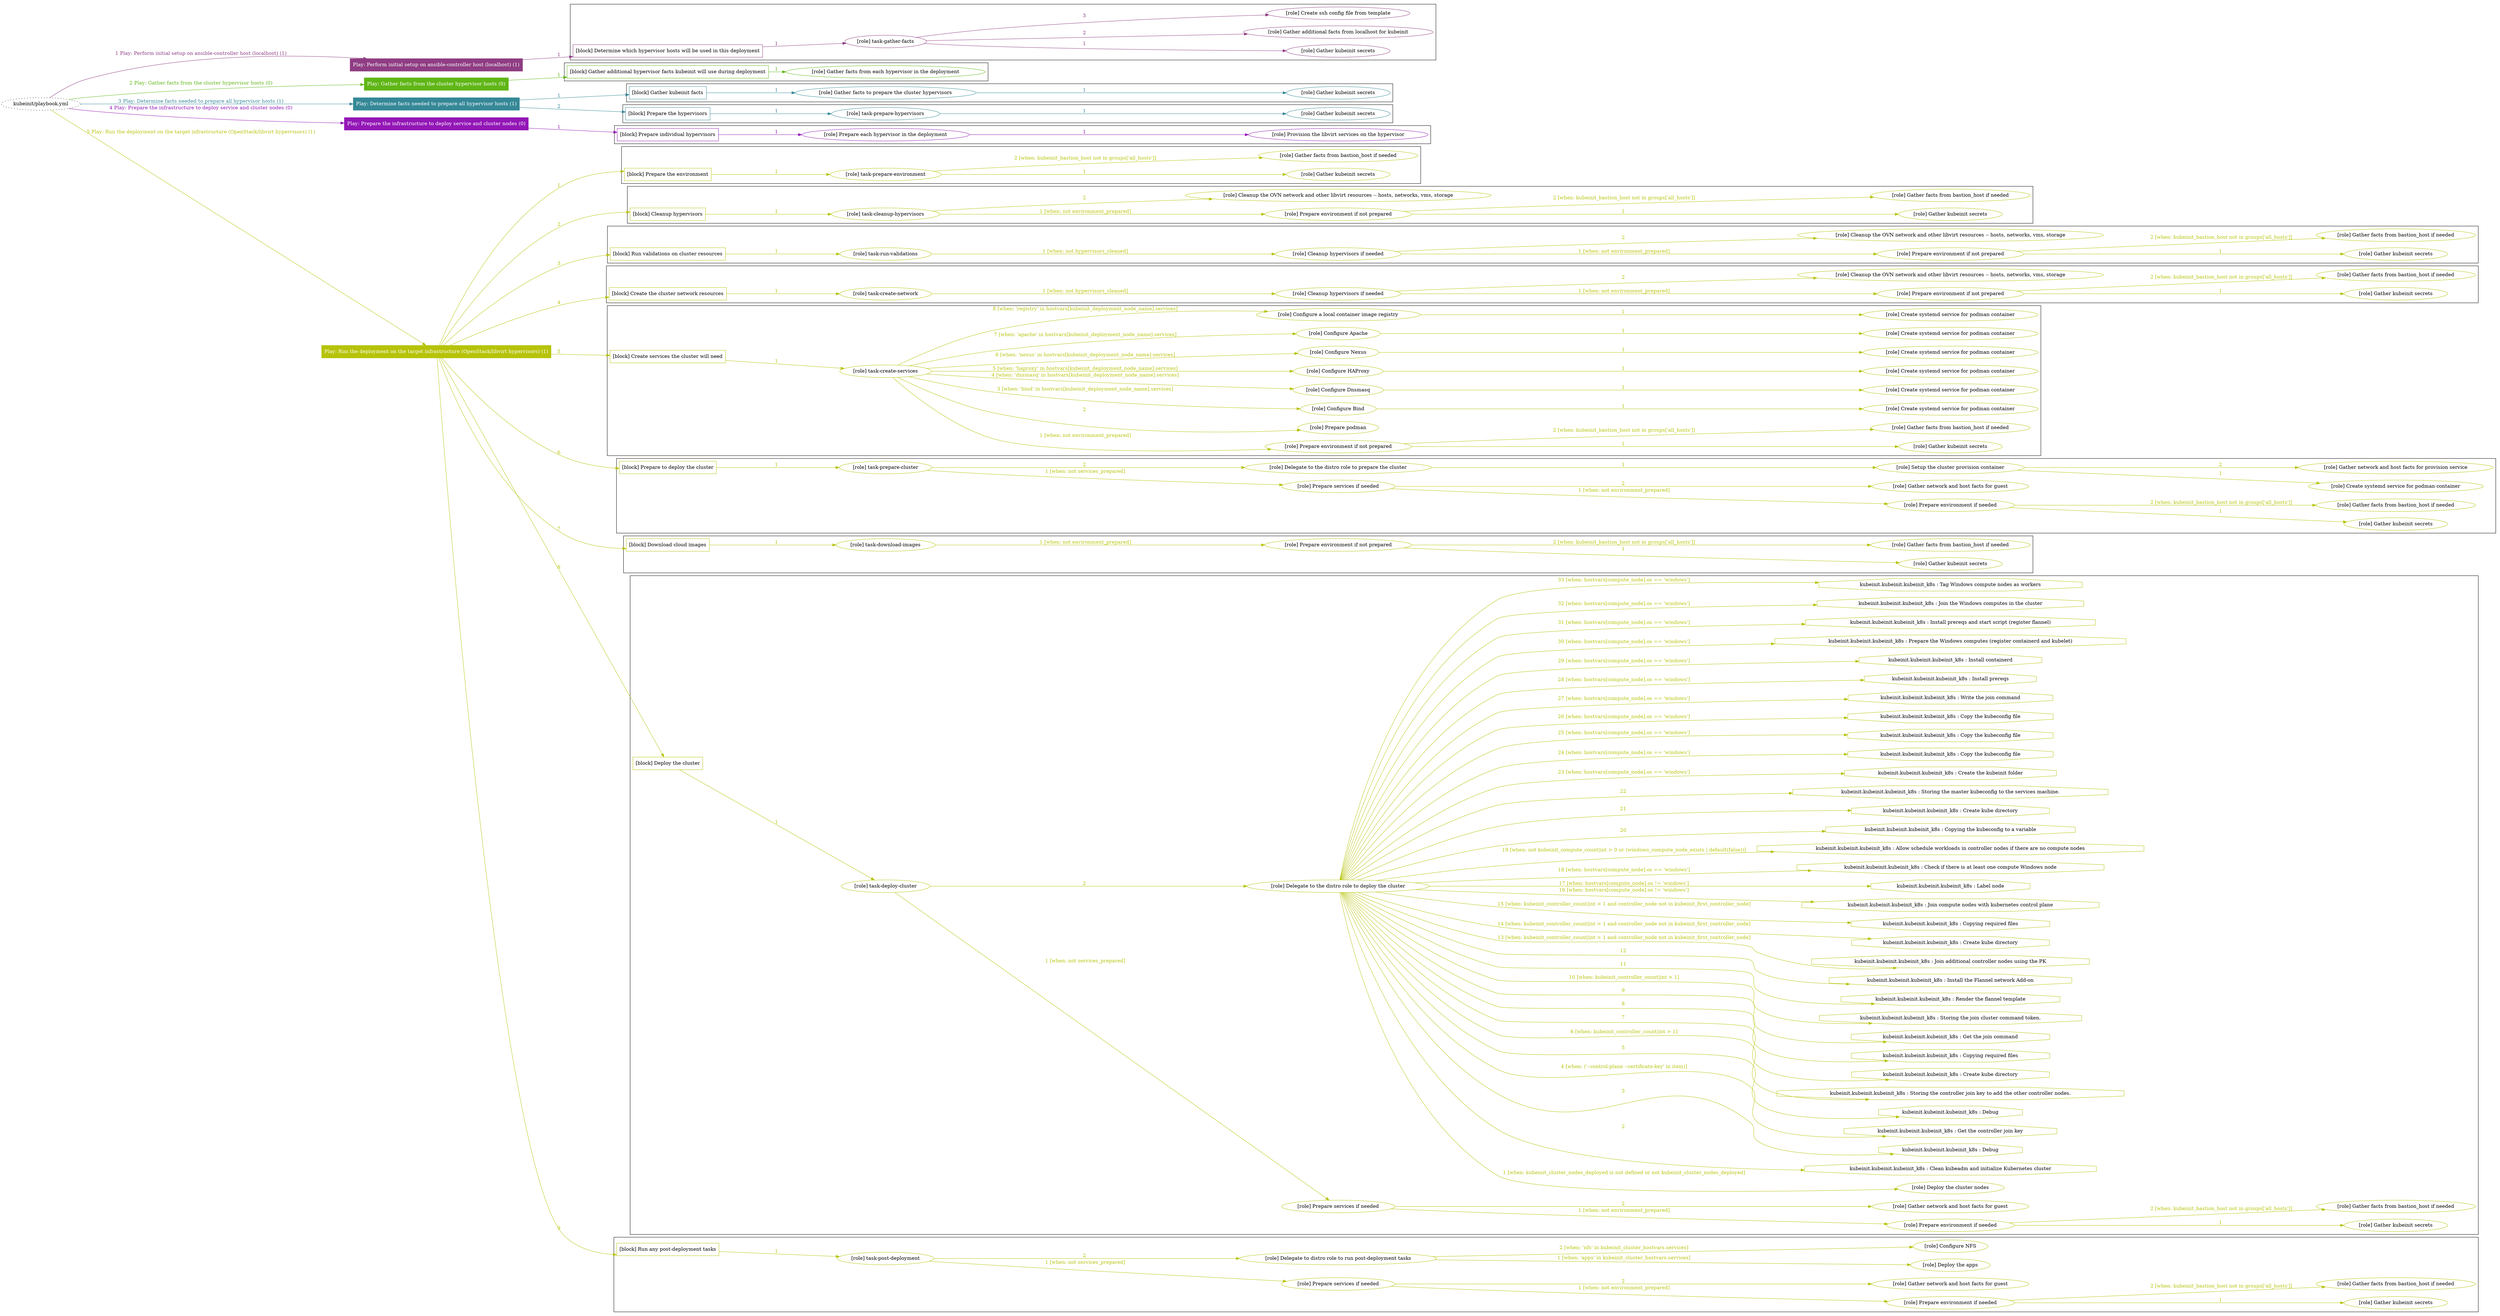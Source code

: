 digraph {
	graph [concentrate=true ordering=in rankdir=LR ratio=fill]
	edge [esep=5 sep=10]
	"kubeinit/playbook.yml" [URL="/home/runner/work/kubeinit/kubeinit/kubeinit/playbook.yml" id=playbook_2113963e style=dotted]
	"kubeinit/playbook.yml" -> play_b44048f3 [label="1 Play: Perform initial setup on ansible-controller host (localhost) (1)" color="#8f3d83" fontcolor="#8f3d83" id=edge_play_b44048f3 labeltooltip="1 Play: Perform initial setup on ansible-controller host (localhost) (1)" tooltip="1 Play: Perform initial setup on ansible-controller host (localhost) (1)"]
	subgraph "Play: Perform initial setup on ansible-controller host (localhost) (1)" {
		play_b44048f3 [label="Play: Perform initial setup on ansible-controller host (localhost) (1)" URL="/home/runner/work/kubeinit/kubeinit/kubeinit/playbook.yml" color="#8f3d83" fontcolor="#ffffff" id=play_b44048f3 shape=box style=filled tooltip=localhost]
		play_b44048f3 -> block_4059ce10 [label=1 color="#8f3d83" fontcolor="#8f3d83" id=edge_block_4059ce10 labeltooltip=1 tooltip=1]
		subgraph cluster_block_4059ce10 {
			block_4059ce10 [label="[block] Determine which hypervisor hosts will be used in this deployment" URL="/home/runner/work/kubeinit/kubeinit/kubeinit/playbook.yml" color="#8f3d83" id=block_4059ce10 labeltooltip="Determine which hypervisor hosts will be used in this deployment" shape=box tooltip="Determine which hypervisor hosts will be used in this deployment"]
			block_4059ce10 -> role_08d750d0 [label="1 " color="#8f3d83" fontcolor="#8f3d83" id=edge_role_08d750d0 labeltooltip="1 " tooltip="1 "]
			subgraph "task-gather-facts" {
				role_08d750d0 [label="[role] task-gather-facts" URL="/home/runner/work/kubeinit/kubeinit/kubeinit/playbook.yml" color="#8f3d83" id=role_08d750d0 tooltip="task-gather-facts"]
				role_08d750d0 -> role_5f1145fd [label="1 " color="#8f3d83" fontcolor="#8f3d83" id=edge_role_5f1145fd labeltooltip="1 " tooltip="1 "]
				subgraph "Gather kubeinit secrets" {
					role_5f1145fd [label="[role] Gather kubeinit secrets" URL="/home/runner/.ansible/collections/ansible_collections/kubeinit/kubeinit/roles/kubeinit_prepare/tasks/build_hypervisors_group.yml" color="#8f3d83" id=role_5f1145fd tooltip="Gather kubeinit secrets"]
				}
				role_08d750d0 -> role_7c36b360 [label="2 " color="#8f3d83" fontcolor="#8f3d83" id=edge_role_7c36b360 labeltooltip="2 " tooltip="2 "]
				subgraph "Gather additional facts from localhost for kubeinit" {
					role_7c36b360 [label="[role] Gather additional facts from localhost for kubeinit" URL="/home/runner/.ansible/collections/ansible_collections/kubeinit/kubeinit/roles/kubeinit_prepare/tasks/build_hypervisors_group.yml" color="#8f3d83" id=role_7c36b360 tooltip="Gather additional facts from localhost for kubeinit"]
				}
				role_08d750d0 -> role_08e5bfdb [label="3 " color="#8f3d83" fontcolor="#8f3d83" id=edge_role_08e5bfdb labeltooltip="3 " tooltip="3 "]
				subgraph "Create ssh config file from template" {
					role_08e5bfdb [label="[role] Create ssh config file from template" URL="/home/runner/.ansible/collections/ansible_collections/kubeinit/kubeinit/roles/kubeinit_prepare/tasks/build_hypervisors_group.yml" color="#8f3d83" id=role_08e5bfdb tooltip="Create ssh config file from template"]
				}
			}
		}
	}
	"kubeinit/playbook.yml" -> play_ad0d0bd4 [label="2 Play: Gather facts from the cluster hypervisor hosts (0)" color="#5fb616" fontcolor="#5fb616" id=edge_play_ad0d0bd4 labeltooltip="2 Play: Gather facts from the cluster hypervisor hosts (0)" tooltip="2 Play: Gather facts from the cluster hypervisor hosts (0)"]
	subgraph "Play: Gather facts from the cluster hypervisor hosts (0)" {
		play_ad0d0bd4 [label="Play: Gather facts from the cluster hypervisor hosts (0)" URL="/home/runner/work/kubeinit/kubeinit/kubeinit/playbook.yml" color="#5fb616" fontcolor="#ffffff" id=play_ad0d0bd4 shape=box style=filled tooltip="Play: Gather facts from the cluster hypervisor hosts (0)"]
		play_ad0d0bd4 -> block_05babd92 [label=1 color="#5fb616" fontcolor="#5fb616" id=edge_block_05babd92 labeltooltip=1 tooltip=1]
		subgraph cluster_block_05babd92 {
			block_05babd92 [label="[block] Gather additional hypervisor facts kubeinit will use during deployment" URL="/home/runner/work/kubeinit/kubeinit/kubeinit/playbook.yml" color="#5fb616" id=block_05babd92 labeltooltip="Gather additional hypervisor facts kubeinit will use during deployment" shape=box tooltip="Gather additional hypervisor facts kubeinit will use during deployment"]
			block_05babd92 -> role_2e1eeec7 [label="1 " color="#5fb616" fontcolor="#5fb616" id=edge_role_2e1eeec7 labeltooltip="1 " tooltip="1 "]
			subgraph "Gather facts from each hypervisor in the deployment" {
				role_2e1eeec7 [label="[role] Gather facts from each hypervisor in the deployment" URL="/home/runner/work/kubeinit/kubeinit/kubeinit/playbook.yml" color="#5fb616" id=role_2e1eeec7 tooltip="Gather facts from each hypervisor in the deployment"]
			}
		}
	}
	"kubeinit/playbook.yml" -> play_4ab0b721 [label="3 Play: Determine facts needed to prepare all hypervisor hosts (1)" color="#358897" fontcolor="#358897" id=edge_play_4ab0b721 labeltooltip="3 Play: Determine facts needed to prepare all hypervisor hosts (1)" tooltip="3 Play: Determine facts needed to prepare all hypervisor hosts (1)"]
	subgraph "Play: Determine facts needed to prepare all hypervisor hosts (1)" {
		play_4ab0b721 [label="Play: Determine facts needed to prepare all hypervisor hosts (1)" URL="/home/runner/work/kubeinit/kubeinit/kubeinit/playbook.yml" color="#358897" fontcolor="#ffffff" id=play_4ab0b721 shape=box style=filled tooltip=localhost]
		play_4ab0b721 -> block_fd9a62de [label=1 color="#358897" fontcolor="#358897" id=edge_block_fd9a62de labeltooltip=1 tooltip=1]
		subgraph cluster_block_fd9a62de {
			block_fd9a62de [label="[block] Gather kubeinit facts" URL="/home/runner/work/kubeinit/kubeinit/kubeinit/playbook.yml" color="#358897" id=block_fd9a62de labeltooltip="Gather kubeinit facts" shape=box tooltip="Gather kubeinit facts"]
			block_fd9a62de -> role_440a16eb [label="1 " color="#358897" fontcolor="#358897" id=edge_role_440a16eb labeltooltip="1 " tooltip="1 "]
			subgraph "Gather facts to prepare the cluster hypervisors" {
				role_440a16eb [label="[role] Gather facts to prepare the cluster hypervisors" URL="/home/runner/work/kubeinit/kubeinit/kubeinit/playbook.yml" color="#358897" id=role_440a16eb tooltip="Gather facts to prepare the cluster hypervisors"]
				role_440a16eb -> role_d18f7b46 [label="1 " color="#358897" fontcolor="#358897" id=edge_role_d18f7b46 labeltooltip="1 " tooltip="1 "]
				subgraph "Gather kubeinit secrets" {
					role_d18f7b46 [label="[role] Gather kubeinit secrets" URL="/home/runner/.ansible/collections/ansible_collections/kubeinit/kubeinit/roles/kubeinit_prepare/tasks/gather_kubeinit_facts.yml" color="#358897" id=role_d18f7b46 tooltip="Gather kubeinit secrets"]
				}
			}
		}
		play_4ab0b721 -> block_933b8b6e [label=2 color="#358897" fontcolor="#358897" id=edge_block_933b8b6e labeltooltip=2 tooltip=2]
		subgraph cluster_block_933b8b6e {
			block_933b8b6e [label="[block] Prepare the hypervisors" URL="/home/runner/work/kubeinit/kubeinit/kubeinit/playbook.yml" color="#358897" id=block_933b8b6e labeltooltip="Prepare the hypervisors" shape=box tooltip="Prepare the hypervisors"]
			block_933b8b6e -> role_6fecf4d7 [label="1 " color="#358897" fontcolor="#358897" id=edge_role_6fecf4d7 labeltooltip="1 " tooltip="1 "]
			subgraph "task-prepare-hypervisors" {
				role_6fecf4d7 [label="[role] task-prepare-hypervisors" URL="/home/runner/work/kubeinit/kubeinit/kubeinit/playbook.yml" color="#358897" id=role_6fecf4d7 tooltip="task-prepare-hypervisors"]
				role_6fecf4d7 -> role_fe8ed28a [label="1 " color="#358897" fontcolor="#358897" id=edge_role_fe8ed28a labeltooltip="1 " tooltip="1 "]
				subgraph "Gather kubeinit secrets" {
					role_fe8ed28a [label="[role] Gather kubeinit secrets" URL="/home/runner/.ansible/collections/ansible_collections/kubeinit/kubeinit/roles/kubeinit_prepare/tasks/gather_kubeinit_facts.yml" color="#358897" id=role_fe8ed28a tooltip="Gather kubeinit secrets"]
				}
			}
		}
	}
	"kubeinit/playbook.yml" -> play_efc089f7 [label="4 Play: Prepare the infrastructure to deploy service and cluster nodes (0)" color="#9316b6" fontcolor="#9316b6" id=edge_play_efc089f7 labeltooltip="4 Play: Prepare the infrastructure to deploy service and cluster nodes (0)" tooltip="4 Play: Prepare the infrastructure to deploy service and cluster nodes (0)"]
	subgraph "Play: Prepare the infrastructure to deploy service and cluster nodes (0)" {
		play_efc089f7 [label="Play: Prepare the infrastructure to deploy service and cluster nodes (0)" URL="/home/runner/work/kubeinit/kubeinit/kubeinit/playbook.yml" color="#9316b6" fontcolor="#ffffff" id=play_efc089f7 shape=box style=filled tooltip="Play: Prepare the infrastructure to deploy service and cluster nodes (0)"]
		play_efc089f7 -> block_576b3cf4 [label=1 color="#9316b6" fontcolor="#9316b6" id=edge_block_576b3cf4 labeltooltip=1 tooltip=1]
		subgraph cluster_block_576b3cf4 {
			block_576b3cf4 [label="[block] Prepare individual hypervisors" URL="/home/runner/work/kubeinit/kubeinit/kubeinit/playbook.yml" color="#9316b6" id=block_576b3cf4 labeltooltip="Prepare individual hypervisors" shape=box tooltip="Prepare individual hypervisors"]
			block_576b3cf4 -> role_608a5ead [label="1 " color="#9316b6" fontcolor="#9316b6" id=edge_role_608a5ead labeltooltip="1 " tooltip="1 "]
			subgraph "Prepare each hypervisor in the deployment" {
				role_608a5ead [label="[role] Prepare each hypervisor in the deployment" URL="/home/runner/work/kubeinit/kubeinit/kubeinit/playbook.yml" color="#9316b6" id=role_608a5ead tooltip="Prepare each hypervisor in the deployment"]
				role_608a5ead -> role_66b9a54a [label="1 " color="#9316b6" fontcolor="#9316b6" id=edge_role_66b9a54a labeltooltip="1 " tooltip="1 "]
				subgraph "Provision the libvirt services on the hypervisor" {
					role_66b9a54a [label="[role] Provision the libvirt services on the hypervisor" URL="/home/runner/.ansible/collections/ansible_collections/kubeinit/kubeinit/roles/kubeinit_prepare/tasks/prepare_hypervisor.yml" color="#9316b6" id=role_66b9a54a tooltip="Provision the libvirt services on the hypervisor"]
				}
			}
		}
	}
	"kubeinit/playbook.yml" -> play_5d5d2cdf [label="5 Play: Run the deployment on the target infrastructure (OpenStack/libvirt hypervisors) (1)" color="#b6c309" fontcolor="#b6c309" id=edge_play_5d5d2cdf labeltooltip="5 Play: Run the deployment on the target infrastructure (OpenStack/libvirt hypervisors) (1)" tooltip="5 Play: Run the deployment on the target infrastructure (OpenStack/libvirt hypervisors) (1)"]
	subgraph "Play: Run the deployment on the target infrastructure (OpenStack/libvirt hypervisors) (1)" {
		play_5d5d2cdf [label="Play: Run the deployment on the target infrastructure (OpenStack/libvirt hypervisors) (1)" URL="/home/runner/work/kubeinit/kubeinit/kubeinit/playbook.yml" color="#b6c309" fontcolor="#ffffff" id=play_5d5d2cdf shape=box style=filled tooltip=localhost]
		play_5d5d2cdf -> block_f7763e6d [label=1 color="#b6c309" fontcolor="#b6c309" id=edge_block_f7763e6d labeltooltip=1 tooltip=1]
		subgraph cluster_block_f7763e6d {
			block_f7763e6d [label="[block] Prepare the environment" URL="/home/runner/work/kubeinit/kubeinit/kubeinit/playbook.yml" color="#b6c309" id=block_f7763e6d labeltooltip="Prepare the environment" shape=box tooltip="Prepare the environment"]
			block_f7763e6d -> role_898fce1d [label="1 " color="#b6c309" fontcolor="#b6c309" id=edge_role_898fce1d labeltooltip="1 " tooltip="1 "]
			subgraph "task-prepare-environment" {
				role_898fce1d [label="[role] task-prepare-environment" URL="/home/runner/work/kubeinit/kubeinit/kubeinit/playbook.yml" color="#b6c309" id=role_898fce1d tooltip="task-prepare-environment"]
				role_898fce1d -> role_5a32d3e7 [label="1 " color="#b6c309" fontcolor="#b6c309" id=edge_role_5a32d3e7 labeltooltip="1 " tooltip="1 "]
				subgraph "Gather kubeinit secrets" {
					role_5a32d3e7 [label="[role] Gather kubeinit secrets" URL="/home/runner/.ansible/collections/ansible_collections/kubeinit/kubeinit/roles/kubeinit_prepare/tasks/gather_kubeinit_facts.yml" color="#b6c309" id=role_5a32d3e7 tooltip="Gather kubeinit secrets"]
				}
				role_898fce1d -> role_ae014770 [label="2 [when: kubeinit_bastion_host not in groups['all_hosts']]" color="#b6c309" fontcolor="#b6c309" id=edge_role_ae014770 labeltooltip="2 [when: kubeinit_bastion_host not in groups['all_hosts']]" tooltip="2 [when: kubeinit_bastion_host not in groups['all_hosts']]"]
				subgraph "Gather facts from bastion_host if needed" {
					role_ae014770 [label="[role] Gather facts from bastion_host if needed" URL="/home/runner/.ansible/collections/ansible_collections/kubeinit/kubeinit/roles/kubeinit_prepare/tasks/main.yml" color="#b6c309" id=role_ae014770 tooltip="Gather facts from bastion_host if needed"]
				}
			}
		}
		play_5d5d2cdf -> block_adf0bec7 [label=2 color="#b6c309" fontcolor="#b6c309" id=edge_block_adf0bec7 labeltooltip=2 tooltip=2]
		subgraph cluster_block_adf0bec7 {
			block_adf0bec7 [label="[block] Cleanup hypervisors" URL="/home/runner/work/kubeinit/kubeinit/kubeinit/playbook.yml" color="#b6c309" id=block_adf0bec7 labeltooltip="Cleanup hypervisors" shape=box tooltip="Cleanup hypervisors"]
			block_adf0bec7 -> role_1d0f2141 [label="1 " color="#b6c309" fontcolor="#b6c309" id=edge_role_1d0f2141 labeltooltip="1 " tooltip="1 "]
			subgraph "task-cleanup-hypervisors" {
				role_1d0f2141 [label="[role] task-cleanup-hypervisors" URL="/home/runner/work/kubeinit/kubeinit/kubeinit/playbook.yml" color="#b6c309" id=role_1d0f2141 tooltip="task-cleanup-hypervisors"]
				role_1d0f2141 -> role_0872486f [label="1 [when: not environment_prepared]" color="#b6c309" fontcolor="#b6c309" id=edge_role_0872486f labeltooltip="1 [when: not environment_prepared]" tooltip="1 [when: not environment_prepared]"]
				subgraph "Prepare environment if not prepared" {
					role_0872486f [label="[role] Prepare environment if not prepared" URL="/home/runner/.ansible/collections/ansible_collections/kubeinit/kubeinit/roles/kubeinit_libvirt/tasks/cleanup_hypervisors.yml" color="#b6c309" id=role_0872486f tooltip="Prepare environment if not prepared"]
					role_0872486f -> role_df1b9920 [label="1 " color="#b6c309" fontcolor="#b6c309" id=edge_role_df1b9920 labeltooltip="1 " tooltip="1 "]
					subgraph "Gather kubeinit secrets" {
						role_df1b9920 [label="[role] Gather kubeinit secrets" URL="/home/runner/.ansible/collections/ansible_collections/kubeinit/kubeinit/roles/kubeinit_prepare/tasks/gather_kubeinit_facts.yml" color="#b6c309" id=role_df1b9920 tooltip="Gather kubeinit secrets"]
					}
					role_0872486f -> role_eebcd43a [label="2 [when: kubeinit_bastion_host not in groups['all_hosts']]" color="#b6c309" fontcolor="#b6c309" id=edge_role_eebcd43a labeltooltip="2 [when: kubeinit_bastion_host not in groups['all_hosts']]" tooltip="2 [when: kubeinit_bastion_host not in groups['all_hosts']]"]
					subgraph "Gather facts from bastion_host if needed" {
						role_eebcd43a [label="[role] Gather facts from bastion_host if needed" URL="/home/runner/.ansible/collections/ansible_collections/kubeinit/kubeinit/roles/kubeinit_prepare/tasks/main.yml" color="#b6c309" id=role_eebcd43a tooltip="Gather facts from bastion_host if needed"]
					}
				}
				role_1d0f2141 -> role_67166834 [label="2 " color="#b6c309" fontcolor="#b6c309" id=edge_role_67166834 labeltooltip="2 " tooltip="2 "]
				subgraph "Cleanup the OVN network and other libvirt resources -- hosts, networks, vms, storage" {
					role_67166834 [label="[role] Cleanup the OVN network and other libvirt resources -- hosts, networks, vms, storage" URL="/home/runner/.ansible/collections/ansible_collections/kubeinit/kubeinit/roles/kubeinit_libvirt/tasks/cleanup_hypervisors.yml" color="#b6c309" id=role_67166834 tooltip="Cleanup the OVN network and other libvirt resources -- hosts, networks, vms, storage"]
				}
			}
		}
		play_5d5d2cdf -> block_45b363b3 [label=3 color="#b6c309" fontcolor="#b6c309" id=edge_block_45b363b3 labeltooltip=3 tooltip=3]
		subgraph cluster_block_45b363b3 {
			block_45b363b3 [label="[block] Run validations on cluster resources" URL="/home/runner/work/kubeinit/kubeinit/kubeinit/playbook.yml" color="#b6c309" id=block_45b363b3 labeltooltip="Run validations on cluster resources" shape=box tooltip="Run validations on cluster resources"]
			block_45b363b3 -> role_2239a7d0 [label="1 " color="#b6c309" fontcolor="#b6c309" id=edge_role_2239a7d0 labeltooltip="1 " tooltip="1 "]
			subgraph "task-run-validations" {
				role_2239a7d0 [label="[role] task-run-validations" URL="/home/runner/work/kubeinit/kubeinit/kubeinit/playbook.yml" color="#b6c309" id=role_2239a7d0 tooltip="task-run-validations"]
				role_2239a7d0 -> role_58f5313d [label="1 [when: not hypervisors_cleaned]" color="#b6c309" fontcolor="#b6c309" id=edge_role_58f5313d labeltooltip="1 [when: not hypervisors_cleaned]" tooltip="1 [when: not hypervisors_cleaned]"]
				subgraph "Cleanup hypervisors if needed" {
					role_58f5313d [label="[role] Cleanup hypervisors if needed" URL="/home/runner/.ansible/collections/ansible_collections/kubeinit/kubeinit/roles/kubeinit_validations/tasks/main.yml" color="#b6c309" id=role_58f5313d tooltip="Cleanup hypervisors if needed"]
					role_58f5313d -> role_8adb0d75 [label="1 [when: not environment_prepared]" color="#b6c309" fontcolor="#b6c309" id=edge_role_8adb0d75 labeltooltip="1 [when: not environment_prepared]" tooltip="1 [when: not environment_prepared]"]
					subgraph "Prepare environment if not prepared" {
						role_8adb0d75 [label="[role] Prepare environment if not prepared" URL="/home/runner/.ansible/collections/ansible_collections/kubeinit/kubeinit/roles/kubeinit_libvirt/tasks/cleanup_hypervisors.yml" color="#b6c309" id=role_8adb0d75 tooltip="Prepare environment if not prepared"]
						role_8adb0d75 -> role_d20722d4 [label="1 " color="#b6c309" fontcolor="#b6c309" id=edge_role_d20722d4 labeltooltip="1 " tooltip="1 "]
						subgraph "Gather kubeinit secrets" {
							role_d20722d4 [label="[role] Gather kubeinit secrets" URL="/home/runner/.ansible/collections/ansible_collections/kubeinit/kubeinit/roles/kubeinit_prepare/tasks/gather_kubeinit_facts.yml" color="#b6c309" id=role_d20722d4 tooltip="Gather kubeinit secrets"]
						}
						role_8adb0d75 -> role_b6773dc0 [label="2 [when: kubeinit_bastion_host not in groups['all_hosts']]" color="#b6c309" fontcolor="#b6c309" id=edge_role_b6773dc0 labeltooltip="2 [when: kubeinit_bastion_host not in groups['all_hosts']]" tooltip="2 [when: kubeinit_bastion_host not in groups['all_hosts']]"]
						subgraph "Gather facts from bastion_host if needed" {
							role_b6773dc0 [label="[role] Gather facts from bastion_host if needed" URL="/home/runner/.ansible/collections/ansible_collections/kubeinit/kubeinit/roles/kubeinit_prepare/tasks/main.yml" color="#b6c309" id=role_b6773dc0 tooltip="Gather facts from bastion_host if needed"]
						}
					}
					role_58f5313d -> role_63345e98 [label="2 " color="#b6c309" fontcolor="#b6c309" id=edge_role_63345e98 labeltooltip="2 " tooltip="2 "]
					subgraph "Cleanup the OVN network and other libvirt resources -- hosts, networks, vms, storage" {
						role_63345e98 [label="[role] Cleanup the OVN network and other libvirt resources -- hosts, networks, vms, storage" URL="/home/runner/.ansible/collections/ansible_collections/kubeinit/kubeinit/roles/kubeinit_libvirt/tasks/cleanup_hypervisors.yml" color="#b6c309" id=role_63345e98 tooltip="Cleanup the OVN network and other libvirt resources -- hosts, networks, vms, storage"]
					}
				}
			}
		}
		play_5d5d2cdf -> block_8728d4ee [label=4 color="#b6c309" fontcolor="#b6c309" id=edge_block_8728d4ee labeltooltip=4 tooltip=4]
		subgraph cluster_block_8728d4ee {
			block_8728d4ee [label="[block] Create the cluster network resources" URL="/home/runner/work/kubeinit/kubeinit/kubeinit/playbook.yml" color="#b6c309" id=block_8728d4ee labeltooltip="Create the cluster network resources" shape=box tooltip="Create the cluster network resources"]
			block_8728d4ee -> role_a9677d56 [label="1 " color="#b6c309" fontcolor="#b6c309" id=edge_role_a9677d56 labeltooltip="1 " tooltip="1 "]
			subgraph "task-create-network" {
				role_a9677d56 [label="[role] task-create-network" URL="/home/runner/work/kubeinit/kubeinit/kubeinit/playbook.yml" color="#b6c309" id=role_a9677d56 tooltip="task-create-network"]
				role_a9677d56 -> role_0434a785 [label="1 [when: not hypervisors_cleaned]" color="#b6c309" fontcolor="#b6c309" id=edge_role_0434a785 labeltooltip="1 [when: not hypervisors_cleaned]" tooltip="1 [when: not hypervisors_cleaned]"]
				subgraph "Cleanup hypervisors if needed" {
					role_0434a785 [label="[role] Cleanup hypervisors if needed" URL="/home/runner/.ansible/collections/ansible_collections/kubeinit/kubeinit/roles/kubeinit_libvirt/tasks/create_network.yml" color="#b6c309" id=role_0434a785 tooltip="Cleanup hypervisors if needed"]
					role_0434a785 -> role_b257cfd1 [label="1 [when: not environment_prepared]" color="#b6c309" fontcolor="#b6c309" id=edge_role_b257cfd1 labeltooltip="1 [when: not environment_prepared]" tooltip="1 [when: not environment_prepared]"]
					subgraph "Prepare environment if not prepared" {
						role_b257cfd1 [label="[role] Prepare environment if not prepared" URL="/home/runner/.ansible/collections/ansible_collections/kubeinit/kubeinit/roles/kubeinit_libvirt/tasks/cleanup_hypervisors.yml" color="#b6c309" id=role_b257cfd1 tooltip="Prepare environment if not prepared"]
						role_b257cfd1 -> role_04fe50b7 [label="1 " color="#b6c309" fontcolor="#b6c309" id=edge_role_04fe50b7 labeltooltip="1 " tooltip="1 "]
						subgraph "Gather kubeinit secrets" {
							role_04fe50b7 [label="[role] Gather kubeinit secrets" URL="/home/runner/.ansible/collections/ansible_collections/kubeinit/kubeinit/roles/kubeinit_prepare/tasks/gather_kubeinit_facts.yml" color="#b6c309" id=role_04fe50b7 tooltip="Gather kubeinit secrets"]
						}
						role_b257cfd1 -> role_1587b6d7 [label="2 [when: kubeinit_bastion_host not in groups['all_hosts']]" color="#b6c309" fontcolor="#b6c309" id=edge_role_1587b6d7 labeltooltip="2 [when: kubeinit_bastion_host not in groups['all_hosts']]" tooltip="2 [when: kubeinit_bastion_host not in groups['all_hosts']]"]
						subgraph "Gather facts from bastion_host if needed" {
							role_1587b6d7 [label="[role] Gather facts from bastion_host if needed" URL="/home/runner/.ansible/collections/ansible_collections/kubeinit/kubeinit/roles/kubeinit_prepare/tasks/main.yml" color="#b6c309" id=role_1587b6d7 tooltip="Gather facts from bastion_host if needed"]
						}
					}
					role_0434a785 -> role_a69000b5 [label="2 " color="#b6c309" fontcolor="#b6c309" id=edge_role_a69000b5 labeltooltip="2 " tooltip="2 "]
					subgraph "Cleanup the OVN network and other libvirt resources -- hosts, networks, vms, storage" {
						role_a69000b5 [label="[role] Cleanup the OVN network and other libvirt resources -- hosts, networks, vms, storage" URL="/home/runner/.ansible/collections/ansible_collections/kubeinit/kubeinit/roles/kubeinit_libvirt/tasks/cleanup_hypervisors.yml" color="#b6c309" id=role_a69000b5 tooltip="Cleanup the OVN network and other libvirt resources -- hosts, networks, vms, storage"]
					}
				}
			}
		}
		play_5d5d2cdf -> block_2bcf4dfe [label=5 color="#b6c309" fontcolor="#b6c309" id=edge_block_2bcf4dfe labeltooltip=5 tooltip=5]
		subgraph cluster_block_2bcf4dfe {
			block_2bcf4dfe [label="[block] Create services the cluster will need" URL="/home/runner/work/kubeinit/kubeinit/kubeinit/playbook.yml" color="#b6c309" id=block_2bcf4dfe labeltooltip="Create services the cluster will need" shape=box tooltip="Create services the cluster will need"]
			block_2bcf4dfe -> role_e34819e7 [label="1 " color="#b6c309" fontcolor="#b6c309" id=edge_role_e34819e7 labeltooltip="1 " tooltip="1 "]
			subgraph "task-create-services" {
				role_e34819e7 [label="[role] task-create-services" URL="/home/runner/work/kubeinit/kubeinit/kubeinit/playbook.yml" color="#b6c309" id=role_e34819e7 tooltip="task-create-services"]
				role_e34819e7 -> role_0f1ad944 [label="1 [when: not environment_prepared]" color="#b6c309" fontcolor="#b6c309" id=edge_role_0f1ad944 labeltooltip="1 [when: not environment_prepared]" tooltip="1 [when: not environment_prepared]"]
				subgraph "Prepare environment if not prepared" {
					role_0f1ad944 [label="[role] Prepare environment if not prepared" URL="/home/runner/.ansible/collections/ansible_collections/kubeinit/kubeinit/roles/kubeinit_services/tasks/main.yml" color="#b6c309" id=role_0f1ad944 tooltip="Prepare environment if not prepared"]
					role_0f1ad944 -> role_b76a4d04 [label="1 " color="#b6c309" fontcolor="#b6c309" id=edge_role_b76a4d04 labeltooltip="1 " tooltip="1 "]
					subgraph "Gather kubeinit secrets" {
						role_b76a4d04 [label="[role] Gather kubeinit secrets" URL="/home/runner/.ansible/collections/ansible_collections/kubeinit/kubeinit/roles/kubeinit_prepare/tasks/gather_kubeinit_facts.yml" color="#b6c309" id=role_b76a4d04 tooltip="Gather kubeinit secrets"]
					}
					role_0f1ad944 -> role_64e32956 [label="2 [when: kubeinit_bastion_host not in groups['all_hosts']]" color="#b6c309" fontcolor="#b6c309" id=edge_role_64e32956 labeltooltip="2 [when: kubeinit_bastion_host not in groups['all_hosts']]" tooltip="2 [when: kubeinit_bastion_host not in groups['all_hosts']]"]
					subgraph "Gather facts from bastion_host if needed" {
						role_64e32956 [label="[role] Gather facts from bastion_host if needed" URL="/home/runner/.ansible/collections/ansible_collections/kubeinit/kubeinit/roles/kubeinit_prepare/tasks/main.yml" color="#b6c309" id=role_64e32956 tooltip="Gather facts from bastion_host if needed"]
					}
				}
				role_e34819e7 -> role_6d998552 [label="2 " color="#b6c309" fontcolor="#b6c309" id=edge_role_6d998552 labeltooltip="2 " tooltip="2 "]
				subgraph "Prepare podman" {
					role_6d998552 [label="[role] Prepare podman" URL="/home/runner/.ansible/collections/ansible_collections/kubeinit/kubeinit/roles/kubeinit_services/tasks/00_create_service_pod.yml" color="#b6c309" id=role_6d998552 tooltip="Prepare podman"]
				}
				role_e34819e7 -> role_f5c9060d [label="3 [when: 'bind' in hostvars[kubeinit_deployment_node_name].services]" color="#b6c309" fontcolor="#b6c309" id=edge_role_f5c9060d labeltooltip="3 [when: 'bind' in hostvars[kubeinit_deployment_node_name].services]" tooltip="3 [when: 'bind' in hostvars[kubeinit_deployment_node_name].services]"]
				subgraph "Configure Bind" {
					role_f5c9060d [label="[role] Configure Bind" URL="/home/runner/.ansible/collections/ansible_collections/kubeinit/kubeinit/roles/kubeinit_services/tasks/start_services_containers.yml" color="#b6c309" id=role_f5c9060d tooltip="Configure Bind"]
					role_f5c9060d -> role_90c7e220 [label="1 " color="#b6c309" fontcolor="#b6c309" id=edge_role_90c7e220 labeltooltip="1 " tooltip="1 "]
					subgraph "Create systemd service for podman container" {
						role_90c7e220 [label="[role] Create systemd service for podman container" URL="/home/runner/.ansible/collections/ansible_collections/kubeinit/kubeinit/roles/kubeinit_bind/tasks/main.yml" color="#b6c309" id=role_90c7e220 tooltip="Create systemd service for podman container"]
					}
				}
				role_e34819e7 -> role_03dc6040 [label="4 [when: 'dnsmasq' in hostvars[kubeinit_deployment_node_name].services]" color="#b6c309" fontcolor="#b6c309" id=edge_role_03dc6040 labeltooltip="4 [when: 'dnsmasq' in hostvars[kubeinit_deployment_node_name].services]" tooltip="4 [when: 'dnsmasq' in hostvars[kubeinit_deployment_node_name].services]"]
				subgraph "Configure Dnsmasq" {
					role_03dc6040 [label="[role] Configure Dnsmasq" URL="/home/runner/.ansible/collections/ansible_collections/kubeinit/kubeinit/roles/kubeinit_services/tasks/start_services_containers.yml" color="#b6c309" id=role_03dc6040 tooltip="Configure Dnsmasq"]
					role_03dc6040 -> role_49d60270 [label="1 " color="#b6c309" fontcolor="#b6c309" id=edge_role_49d60270 labeltooltip="1 " tooltip="1 "]
					subgraph "Create systemd service for podman container" {
						role_49d60270 [label="[role] Create systemd service for podman container" URL="/home/runner/.ansible/collections/ansible_collections/kubeinit/kubeinit/roles/kubeinit_dnsmasq/tasks/main.yml" color="#b6c309" id=role_49d60270 tooltip="Create systemd service for podman container"]
					}
				}
				role_e34819e7 -> role_d0ee7097 [label="5 [when: 'haproxy' in hostvars[kubeinit_deployment_node_name].services]" color="#b6c309" fontcolor="#b6c309" id=edge_role_d0ee7097 labeltooltip="5 [when: 'haproxy' in hostvars[kubeinit_deployment_node_name].services]" tooltip="5 [when: 'haproxy' in hostvars[kubeinit_deployment_node_name].services]"]
				subgraph "Configure HAProxy" {
					role_d0ee7097 [label="[role] Configure HAProxy" URL="/home/runner/.ansible/collections/ansible_collections/kubeinit/kubeinit/roles/kubeinit_services/tasks/start_services_containers.yml" color="#b6c309" id=role_d0ee7097 tooltip="Configure HAProxy"]
					role_d0ee7097 -> role_22c20f2a [label="1 " color="#b6c309" fontcolor="#b6c309" id=edge_role_22c20f2a labeltooltip="1 " tooltip="1 "]
					subgraph "Create systemd service for podman container" {
						role_22c20f2a [label="[role] Create systemd service for podman container" URL="/home/runner/.ansible/collections/ansible_collections/kubeinit/kubeinit/roles/kubeinit_haproxy/tasks/main.yml" color="#b6c309" id=role_22c20f2a tooltip="Create systemd service for podman container"]
					}
				}
				role_e34819e7 -> role_3296c42a [label="6 [when: 'nexus' in hostvars[kubeinit_deployment_node_name].services]" color="#b6c309" fontcolor="#b6c309" id=edge_role_3296c42a labeltooltip="6 [when: 'nexus' in hostvars[kubeinit_deployment_node_name].services]" tooltip="6 [when: 'nexus' in hostvars[kubeinit_deployment_node_name].services]"]
				subgraph "Configure Nexus" {
					role_3296c42a [label="[role] Configure Nexus" URL="/home/runner/.ansible/collections/ansible_collections/kubeinit/kubeinit/roles/kubeinit_services/tasks/start_services_containers.yml" color="#b6c309" id=role_3296c42a tooltip="Configure Nexus"]
					role_3296c42a -> role_26818bbc [label="1 " color="#b6c309" fontcolor="#b6c309" id=edge_role_26818bbc labeltooltip="1 " tooltip="1 "]
					subgraph "Create systemd service for podman container" {
						role_26818bbc [label="[role] Create systemd service for podman container" URL="/home/runner/.ansible/collections/ansible_collections/kubeinit/kubeinit/roles/kubeinit_nexus/tasks/main.yml" color="#b6c309" id=role_26818bbc tooltip="Create systemd service for podman container"]
					}
				}
				role_e34819e7 -> role_214198ad [label="7 [when: 'apache' in hostvars[kubeinit_deployment_node_name].services]" color="#b6c309" fontcolor="#b6c309" id=edge_role_214198ad labeltooltip="7 [when: 'apache' in hostvars[kubeinit_deployment_node_name].services]" tooltip="7 [when: 'apache' in hostvars[kubeinit_deployment_node_name].services]"]
				subgraph "Configure Apache" {
					role_214198ad [label="[role] Configure Apache" URL="/home/runner/.ansible/collections/ansible_collections/kubeinit/kubeinit/roles/kubeinit_services/tasks/start_services_containers.yml" color="#b6c309" id=role_214198ad tooltip="Configure Apache"]
					role_214198ad -> role_d0b4b148 [label="1 " color="#b6c309" fontcolor="#b6c309" id=edge_role_d0b4b148 labeltooltip="1 " tooltip="1 "]
					subgraph "Create systemd service for podman container" {
						role_d0b4b148 [label="[role] Create systemd service for podman container" URL="/home/runner/.ansible/collections/ansible_collections/kubeinit/kubeinit/roles/kubeinit_apache/tasks/main.yml" color="#b6c309" id=role_d0b4b148 tooltip="Create systemd service for podman container"]
					}
				}
				role_e34819e7 -> role_d76670c2 [label="8 [when: 'registry' in hostvars[kubeinit_deployment_node_name].services]" color="#b6c309" fontcolor="#b6c309" id=edge_role_d76670c2 labeltooltip="8 [when: 'registry' in hostvars[kubeinit_deployment_node_name].services]" tooltip="8 [when: 'registry' in hostvars[kubeinit_deployment_node_name].services]"]
				subgraph "Configure a local container image registry" {
					role_d76670c2 [label="[role] Configure a local container image registry" URL="/home/runner/.ansible/collections/ansible_collections/kubeinit/kubeinit/roles/kubeinit_services/tasks/start_services_containers.yml" color="#b6c309" id=role_d76670c2 tooltip="Configure a local container image registry"]
					role_d76670c2 -> role_1d8e3eed [label="1 " color="#b6c309" fontcolor="#b6c309" id=edge_role_1d8e3eed labeltooltip="1 " tooltip="1 "]
					subgraph "Create systemd service for podman container" {
						role_1d8e3eed [label="[role] Create systemd service for podman container" URL="/home/runner/.ansible/collections/ansible_collections/kubeinit/kubeinit/roles/kubeinit_registry/tasks/main.yml" color="#b6c309" id=role_1d8e3eed tooltip="Create systemd service for podman container"]
					}
				}
			}
		}
		play_5d5d2cdf -> block_004d5554 [label=6 color="#b6c309" fontcolor="#b6c309" id=edge_block_004d5554 labeltooltip=6 tooltip=6]
		subgraph cluster_block_004d5554 {
			block_004d5554 [label="[block] Prepare to deploy the cluster" URL="/home/runner/work/kubeinit/kubeinit/kubeinit/playbook.yml" color="#b6c309" id=block_004d5554 labeltooltip="Prepare to deploy the cluster" shape=box tooltip="Prepare to deploy the cluster"]
			block_004d5554 -> role_bc9ed482 [label="1 " color="#b6c309" fontcolor="#b6c309" id=edge_role_bc9ed482 labeltooltip="1 " tooltip="1 "]
			subgraph "task-prepare-cluster" {
				role_bc9ed482 [label="[role] task-prepare-cluster" URL="/home/runner/work/kubeinit/kubeinit/kubeinit/playbook.yml" color="#b6c309" id=role_bc9ed482 tooltip="task-prepare-cluster"]
				role_bc9ed482 -> role_e51a1e2c [label="1 [when: not services_prepared]" color="#b6c309" fontcolor="#b6c309" id=edge_role_e51a1e2c labeltooltip="1 [when: not services_prepared]" tooltip="1 [when: not services_prepared]"]
				subgraph "Prepare services if needed" {
					role_e51a1e2c [label="[role] Prepare services if needed" URL="/home/runner/.ansible/collections/ansible_collections/kubeinit/kubeinit/roles/kubeinit_prepare/tasks/prepare_cluster.yml" color="#b6c309" id=role_e51a1e2c tooltip="Prepare services if needed"]
					role_e51a1e2c -> role_bab1d7a4 [label="1 [when: not environment_prepared]" color="#b6c309" fontcolor="#b6c309" id=edge_role_bab1d7a4 labeltooltip="1 [when: not environment_prepared]" tooltip="1 [when: not environment_prepared]"]
					subgraph "Prepare environment if needed" {
						role_bab1d7a4 [label="[role] Prepare environment if needed" URL="/home/runner/.ansible/collections/ansible_collections/kubeinit/kubeinit/roles/kubeinit_services/tasks/prepare_services.yml" color="#b6c309" id=role_bab1d7a4 tooltip="Prepare environment if needed"]
						role_bab1d7a4 -> role_c84ca929 [label="1 " color="#b6c309" fontcolor="#b6c309" id=edge_role_c84ca929 labeltooltip="1 " tooltip="1 "]
						subgraph "Gather kubeinit secrets" {
							role_c84ca929 [label="[role] Gather kubeinit secrets" URL="/home/runner/.ansible/collections/ansible_collections/kubeinit/kubeinit/roles/kubeinit_prepare/tasks/gather_kubeinit_facts.yml" color="#b6c309" id=role_c84ca929 tooltip="Gather kubeinit secrets"]
						}
						role_bab1d7a4 -> role_bca14b19 [label="2 [when: kubeinit_bastion_host not in groups['all_hosts']]" color="#b6c309" fontcolor="#b6c309" id=edge_role_bca14b19 labeltooltip="2 [when: kubeinit_bastion_host not in groups['all_hosts']]" tooltip="2 [when: kubeinit_bastion_host not in groups['all_hosts']]"]
						subgraph "Gather facts from bastion_host if needed" {
							role_bca14b19 [label="[role] Gather facts from bastion_host if needed" URL="/home/runner/.ansible/collections/ansible_collections/kubeinit/kubeinit/roles/kubeinit_prepare/tasks/main.yml" color="#b6c309" id=role_bca14b19 tooltip="Gather facts from bastion_host if needed"]
						}
					}
					role_e51a1e2c -> role_a321a0e7 [label="2 " color="#b6c309" fontcolor="#b6c309" id=edge_role_a321a0e7 labeltooltip="2 " tooltip="2 "]
					subgraph "Gather network and host facts for guest" {
						role_a321a0e7 [label="[role] Gather network and host facts for guest" URL="/home/runner/.ansible/collections/ansible_collections/kubeinit/kubeinit/roles/kubeinit_services/tasks/prepare_services.yml" color="#b6c309" id=role_a321a0e7 tooltip="Gather network and host facts for guest"]
					}
				}
				role_bc9ed482 -> role_d5ffa2de [label="2 " color="#b6c309" fontcolor="#b6c309" id=edge_role_d5ffa2de labeltooltip="2 " tooltip="2 "]
				subgraph "Delegate to the distro role to prepare the cluster" {
					role_d5ffa2de [label="[role] Delegate to the distro role to prepare the cluster" URL="/home/runner/.ansible/collections/ansible_collections/kubeinit/kubeinit/roles/kubeinit_prepare/tasks/prepare_cluster.yml" color="#b6c309" id=role_d5ffa2de tooltip="Delegate to the distro role to prepare the cluster"]
					role_d5ffa2de -> role_8beca3c9 [label="1 " color="#b6c309" fontcolor="#b6c309" id=edge_role_8beca3c9 labeltooltip="1 " tooltip="1 "]
					subgraph "Setup the cluster provision container" {
						role_8beca3c9 [label="[role] Setup the cluster provision container" URL="/home/runner/.ansible/collections/ansible_collections/kubeinit/kubeinit/roles/kubeinit_k8s/tasks/prepare_cluster.yml" color="#b6c309" id=role_8beca3c9 tooltip="Setup the cluster provision container"]
						role_8beca3c9 -> role_f564790e [label="1 " color="#b6c309" fontcolor="#b6c309" id=edge_role_f564790e labeltooltip="1 " tooltip="1 "]
						subgraph "Create systemd service for podman container" {
							role_f564790e [label="[role] Create systemd service for podman container" URL="/home/runner/.ansible/collections/ansible_collections/kubeinit/kubeinit/roles/kubeinit_services/tasks/create_provision_container.yml" color="#b6c309" id=role_f564790e tooltip="Create systemd service for podman container"]
						}
						role_8beca3c9 -> role_e2a6fe1f [label="2 " color="#b6c309" fontcolor="#b6c309" id=edge_role_e2a6fe1f labeltooltip="2 " tooltip="2 "]
						subgraph "Gather network and host facts for provision service" {
							role_e2a6fe1f [label="[role] Gather network and host facts for provision service" URL="/home/runner/.ansible/collections/ansible_collections/kubeinit/kubeinit/roles/kubeinit_services/tasks/create_provision_container.yml" color="#b6c309" id=role_e2a6fe1f tooltip="Gather network and host facts for provision service"]
						}
					}
				}
			}
		}
		play_5d5d2cdf -> block_0577f621 [label=7 color="#b6c309" fontcolor="#b6c309" id=edge_block_0577f621 labeltooltip=7 tooltip=7]
		subgraph cluster_block_0577f621 {
			block_0577f621 [label="[block] Download cloud images" URL="/home/runner/work/kubeinit/kubeinit/kubeinit/playbook.yml" color="#b6c309" id=block_0577f621 labeltooltip="Download cloud images" shape=box tooltip="Download cloud images"]
			block_0577f621 -> role_e7b1ad95 [label="1 " color="#b6c309" fontcolor="#b6c309" id=edge_role_e7b1ad95 labeltooltip="1 " tooltip="1 "]
			subgraph "task-download-images" {
				role_e7b1ad95 [label="[role] task-download-images" URL="/home/runner/work/kubeinit/kubeinit/kubeinit/playbook.yml" color="#b6c309" id=role_e7b1ad95 tooltip="task-download-images"]
				role_e7b1ad95 -> role_1dcc0059 [label="1 [when: not environment_prepared]" color="#b6c309" fontcolor="#b6c309" id=edge_role_1dcc0059 labeltooltip="1 [when: not environment_prepared]" tooltip="1 [when: not environment_prepared]"]
				subgraph "Prepare environment if not prepared" {
					role_1dcc0059 [label="[role] Prepare environment if not prepared" URL="/home/runner/.ansible/collections/ansible_collections/kubeinit/kubeinit/roles/kubeinit_libvirt/tasks/download_cloud_images.yml" color="#b6c309" id=role_1dcc0059 tooltip="Prepare environment if not prepared"]
					role_1dcc0059 -> role_09016d00 [label="1 " color="#b6c309" fontcolor="#b6c309" id=edge_role_09016d00 labeltooltip="1 " tooltip="1 "]
					subgraph "Gather kubeinit secrets" {
						role_09016d00 [label="[role] Gather kubeinit secrets" URL="/home/runner/.ansible/collections/ansible_collections/kubeinit/kubeinit/roles/kubeinit_prepare/tasks/gather_kubeinit_facts.yml" color="#b6c309" id=role_09016d00 tooltip="Gather kubeinit secrets"]
					}
					role_1dcc0059 -> role_92775c4a [label="2 [when: kubeinit_bastion_host not in groups['all_hosts']]" color="#b6c309" fontcolor="#b6c309" id=edge_role_92775c4a labeltooltip="2 [when: kubeinit_bastion_host not in groups['all_hosts']]" tooltip="2 [when: kubeinit_bastion_host not in groups['all_hosts']]"]
					subgraph "Gather facts from bastion_host if needed" {
						role_92775c4a [label="[role] Gather facts from bastion_host if needed" URL="/home/runner/.ansible/collections/ansible_collections/kubeinit/kubeinit/roles/kubeinit_prepare/tasks/main.yml" color="#b6c309" id=role_92775c4a tooltip="Gather facts from bastion_host if needed"]
					}
				}
			}
		}
		play_5d5d2cdf -> block_fb56cb30 [label=8 color="#b6c309" fontcolor="#b6c309" id=edge_block_fb56cb30 labeltooltip=8 tooltip=8]
		subgraph cluster_block_fb56cb30 {
			block_fb56cb30 [label="[block] Deploy the cluster" URL="/home/runner/work/kubeinit/kubeinit/kubeinit/playbook.yml" color="#b6c309" id=block_fb56cb30 labeltooltip="Deploy the cluster" shape=box tooltip="Deploy the cluster"]
			block_fb56cb30 -> role_0c0648cf [label="1 " color="#b6c309" fontcolor="#b6c309" id=edge_role_0c0648cf labeltooltip="1 " tooltip="1 "]
			subgraph "task-deploy-cluster" {
				role_0c0648cf [label="[role] task-deploy-cluster" URL="/home/runner/work/kubeinit/kubeinit/kubeinit/playbook.yml" color="#b6c309" id=role_0c0648cf tooltip="task-deploy-cluster"]
				role_0c0648cf -> role_4d469bc5 [label="1 [when: not services_prepared]" color="#b6c309" fontcolor="#b6c309" id=edge_role_4d469bc5 labeltooltip="1 [when: not services_prepared]" tooltip="1 [when: not services_prepared]"]
				subgraph "Prepare services if needed" {
					role_4d469bc5 [label="[role] Prepare services if needed" URL="/home/runner/.ansible/collections/ansible_collections/kubeinit/kubeinit/roles/kubeinit_prepare/tasks/deploy_cluster.yml" color="#b6c309" id=role_4d469bc5 tooltip="Prepare services if needed"]
					role_4d469bc5 -> role_23aa26dd [label="1 [when: not environment_prepared]" color="#b6c309" fontcolor="#b6c309" id=edge_role_23aa26dd labeltooltip="1 [when: not environment_prepared]" tooltip="1 [when: not environment_prepared]"]
					subgraph "Prepare environment if needed" {
						role_23aa26dd [label="[role] Prepare environment if needed" URL="/home/runner/.ansible/collections/ansible_collections/kubeinit/kubeinit/roles/kubeinit_services/tasks/prepare_services.yml" color="#b6c309" id=role_23aa26dd tooltip="Prepare environment if needed"]
						role_23aa26dd -> role_92086c1d [label="1 " color="#b6c309" fontcolor="#b6c309" id=edge_role_92086c1d labeltooltip="1 " tooltip="1 "]
						subgraph "Gather kubeinit secrets" {
							role_92086c1d [label="[role] Gather kubeinit secrets" URL="/home/runner/.ansible/collections/ansible_collections/kubeinit/kubeinit/roles/kubeinit_prepare/tasks/gather_kubeinit_facts.yml" color="#b6c309" id=role_92086c1d tooltip="Gather kubeinit secrets"]
						}
						role_23aa26dd -> role_4466b72a [label="2 [when: kubeinit_bastion_host not in groups['all_hosts']]" color="#b6c309" fontcolor="#b6c309" id=edge_role_4466b72a labeltooltip="2 [when: kubeinit_bastion_host not in groups['all_hosts']]" tooltip="2 [when: kubeinit_bastion_host not in groups['all_hosts']]"]
						subgraph "Gather facts from bastion_host if needed" {
							role_4466b72a [label="[role] Gather facts from bastion_host if needed" URL="/home/runner/.ansible/collections/ansible_collections/kubeinit/kubeinit/roles/kubeinit_prepare/tasks/main.yml" color="#b6c309" id=role_4466b72a tooltip="Gather facts from bastion_host if needed"]
						}
					}
					role_4d469bc5 -> role_8b7c3805 [label="2 " color="#b6c309" fontcolor="#b6c309" id=edge_role_8b7c3805 labeltooltip="2 " tooltip="2 "]
					subgraph "Gather network and host facts for guest" {
						role_8b7c3805 [label="[role] Gather network and host facts for guest" URL="/home/runner/.ansible/collections/ansible_collections/kubeinit/kubeinit/roles/kubeinit_services/tasks/prepare_services.yml" color="#b6c309" id=role_8b7c3805 tooltip="Gather network and host facts for guest"]
					}
				}
				role_0c0648cf -> role_0d2c6bbc [label="2 " color="#b6c309" fontcolor="#b6c309" id=edge_role_0d2c6bbc labeltooltip="2 " tooltip="2 "]
				subgraph "Delegate to the distro role to deploy the cluster" {
					role_0d2c6bbc [label="[role] Delegate to the distro role to deploy the cluster" URL="/home/runner/.ansible/collections/ansible_collections/kubeinit/kubeinit/roles/kubeinit_prepare/tasks/deploy_cluster.yml" color="#b6c309" id=role_0d2c6bbc tooltip="Delegate to the distro role to deploy the cluster"]
					role_0d2c6bbc -> role_c884b922 [label="1 [when: kubeinit_cluster_nodes_deployed is not defined or not kubeinit_cluster_nodes_deployed]" color="#b6c309" fontcolor="#b6c309" id=edge_role_c884b922 labeltooltip="1 [when: kubeinit_cluster_nodes_deployed is not defined or not kubeinit_cluster_nodes_deployed]" tooltip="1 [when: kubeinit_cluster_nodes_deployed is not defined or not kubeinit_cluster_nodes_deployed]"]
					subgraph "Deploy the cluster nodes" {
						role_c884b922 [label="[role] Deploy the cluster nodes" URL="/home/runner/.ansible/collections/ansible_collections/kubeinit/kubeinit/roles/kubeinit_k8s/tasks/main.yml" color="#b6c309" id=role_c884b922 tooltip="Deploy the cluster nodes"]
					}
					task_b7300faf [label="kubeinit.kubeinit.kubeinit_k8s : Clean kubeadm and initialize Kubernetes cluster" URL="/home/runner/.ansible/collections/ansible_collections/kubeinit/kubeinit/roles/kubeinit_k8s/tasks/main.yml" color="#b6c309" id=task_b7300faf shape=octagon tooltip="kubeinit.kubeinit.kubeinit_k8s : Clean kubeadm and initialize Kubernetes cluster"]
					role_0d2c6bbc -> task_b7300faf [label="2 " color="#b6c309" fontcolor="#b6c309" id=edge_task_b7300faf labeltooltip="2 " tooltip="2 "]
					task_9defd735 [label="kubeinit.kubeinit.kubeinit_k8s : Debug" URL="/home/runner/.ansible/collections/ansible_collections/kubeinit/kubeinit/roles/kubeinit_k8s/tasks/main.yml" color="#b6c309" id=task_9defd735 shape=octagon tooltip="kubeinit.kubeinit.kubeinit_k8s : Debug"]
					role_0d2c6bbc -> task_9defd735 [label="3 " color="#b6c309" fontcolor="#b6c309" id=edge_task_9defd735 labeltooltip="3 " tooltip="3 "]
					task_d18b66d0 [label="kubeinit.kubeinit.kubeinit_k8s : Get the controller join key" URL="/home/runner/.ansible/collections/ansible_collections/kubeinit/kubeinit/roles/kubeinit_k8s/tasks/main.yml" color="#b6c309" id=task_d18b66d0 shape=octagon tooltip="kubeinit.kubeinit.kubeinit_k8s : Get the controller join key"]
					role_0d2c6bbc -> task_d18b66d0 [label="4 [when: ('--control-plane --certificate-key' in item)]" color="#b6c309" fontcolor="#b6c309" id=edge_task_d18b66d0 labeltooltip="4 [when: ('--control-plane --certificate-key' in item)]" tooltip="4 [when: ('--control-plane --certificate-key' in item)]"]
					task_8dbb8232 [label="kubeinit.kubeinit.kubeinit_k8s : Debug" URL="/home/runner/.ansible/collections/ansible_collections/kubeinit/kubeinit/roles/kubeinit_k8s/tasks/main.yml" color="#b6c309" id=task_8dbb8232 shape=octagon tooltip="kubeinit.kubeinit.kubeinit_k8s : Debug"]
					role_0d2c6bbc -> task_8dbb8232 [label="5 " color="#b6c309" fontcolor="#b6c309" id=edge_task_8dbb8232 labeltooltip="5 " tooltip="5 "]
					task_65abf516 [label="kubeinit.kubeinit.kubeinit_k8s : Storing the controller join key to add the other controller nodes." URL="/home/runner/.ansible/collections/ansible_collections/kubeinit/kubeinit/roles/kubeinit_k8s/tasks/main.yml" color="#b6c309" id=task_65abf516 shape=octagon tooltip="kubeinit.kubeinit.kubeinit_k8s : Storing the controller join key to add the other controller nodes."]
					role_0d2c6bbc -> task_65abf516 [label="6 [when: kubeinit_controller_count|int > 1]" color="#b6c309" fontcolor="#b6c309" id=edge_task_65abf516 labeltooltip="6 [when: kubeinit_controller_count|int > 1]" tooltip="6 [when: kubeinit_controller_count|int > 1]"]
					task_354bf135 [label="kubeinit.kubeinit.kubeinit_k8s : Create kube directory" URL="/home/runner/.ansible/collections/ansible_collections/kubeinit/kubeinit/roles/kubeinit_k8s/tasks/main.yml" color="#b6c309" id=task_354bf135 shape=octagon tooltip="kubeinit.kubeinit.kubeinit_k8s : Create kube directory"]
					role_0d2c6bbc -> task_354bf135 [label="7 " color="#b6c309" fontcolor="#b6c309" id=edge_task_354bf135 labeltooltip="7 " tooltip="7 "]
					task_bb342226 [label="kubeinit.kubeinit.kubeinit_k8s : Copying required files" URL="/home/runner/.ansible/collections/ansible_collections/kubeinit/kubeinit/roles/kubeinit_k8s/tasks/main.yml" color="#b6c309" id=task_bb342226 shape=octagon tooltip="kubeinit.kubeinit.kubeinit_k8s : Copying required files"]
					role_0d2c6bbc -> task_bb342226 [label="8 " color="#b6c309" fontcolor="#b6c309" id=edge_task_bb342226 labeltooltip="8 " tooltip="8 "]
					task_f449bf6b [label="kubeinit.kubeinit.kubeinit_k8s : Get the join command" URL="/home/runner/.ansible/collections/ansible_collections/kubeinit/kubeinit/roles/kubeinit_k8s/tasks/main.yml" color="#b6c309" id=task_f449bf6b shape=octagon tooltip="kubeinit.kubeinit.kubeinit_k8s : Get the join command"]
					role_0d2c6bbc -> task_f449bf6b [label="9 " color="#b6c309" fontcolor="#b6c309" id=edge_task_f449bf6b labeltooltip="9 " tooltip="9 "]
					task_40a1b9cf [label="kubeinit.kubeinit.kubeinit_k8s : Storing the join cluster command token." URL="/home/runner/.ansible/collections/ansible_collections/kubeinit/kubeinit/roles/kubeinit_k8s/tasks/main.yml" color="#b6c309" id=task_40a1b9cf shape=octagon tooltip="kubeinit.kubeinit.kubeinit_k8s : Storing the join cluster command token."]
					role_0d2c6bbc -> task_40a1b9cf [label="10 [when: kubeinit_controller_count|int > 1]" color="#b6c309" fontcolor="#b6c309" id=edge_task_40a1b9cf labeltooltip="10 [when: kubeinit_controller_count|int > 1]" tooltip="10 [when: kubeinit_controller_count|int > 1]"]
					task_0feb5802 [label="kubeinit.kubeinit.kubeinit_k8s : Render the flannel template" URL="/home/runner/.ansible/collections/ansible_collections/kubeinit/kubeinit/roles/kubeinit_k8s/tasks/main.yml" color="#b6c309" id=task_0feb5802 shape=octagon tooltip="kubeinit.kubeinit.kubeinit_k8s : Render the flannel template"]
					role_0d2c6bbc -> task_0feb5802 [label="11 " color="#b6c309" fontcolor="#b6c309" id=edge_task_0feb5802 labeltooltip="11 " tooltip="11 "]
					task_fe926bb9 [label="kubeinit.kubeinit.kubeinit_k8s : Install the Flannel network Add-on" URL="/home/runner/.ansible/collections/ansible_collections/kubeinit/kubeinit/roles/kubeinit_k8s/tasks/main.yml" color="#b6c309" id=task_fe926bb9 shape=octagon tooltip="kubeinit.kubeinit.kubeinit_k8s : Install the Flannel network Add-on"]
					role_0d2c6bbc -> task_fe926bb9 [label="12 " color="#b6c309" fontcolor="#b6c309" id=edge_task_fe926bb9 labeltooltip="12 " tooltip="12 "]
					task_5a2e595e [label="kubeinit.kubeinit.kubeinit_k8s : Join additional controller nodes using the PK" URL="/home/runner/.ansible/collections/ansible_collections/kubeinit/kubeinit/roles/kubeinit_k8s/tasks/main.yml" color="#b6c309" id=task_5a2e595e shape=octagon tooltip="kubeinit.kubeinit.kubeinit_k8s : Join additional controller nodes using the PK"]
					role_0d2c6bbc -> task_5a2e595e [label="13 [when: kubeinit_controller_count|int > 1 and controller_node not in kubeinit_first_controller_node]" color="#b6c309" fontcolor="#b6c309" id=edge_task_5a2e595e labeltooltip="13 [when: kubeinit_controller_count|int > 1 and controller_node not in kubeinit_first_controller_node]" tooltip="13 [when: kubeinit_controller_count|int > 1 and controller_node not in kubeinit_first_controller_node]"]
					task_f1fa4928 [label="kubeinit.kubeinit.kubeinit_k8s : Create kube directory" URL="/home/runner/.ansible/collections/ansible_collections/kubeinit/kubeinit/roles/kubeinit_k8s/tasks/main.yml" color="#b6c309" id=task_f1fa4928 shape=octagon tooltip="kubeinit.kubeinit.kubeinit_k8s : Create kube directory"]
					role_0d2c6bbc -> task_f1fa4928 [label="14 [when: kubeinit_controller_count|int > 1 and controller_node not in kubeinit_first_controller_node]" color="#b6c309" fontcolor="#b6c309" id=edge_task_f1fa4928 labeltooltip="14 [when: kubeinit_controller_count|int > 1 and controller_node not in kubeinit_first_controller_node]" tooltip="14 [when: kubeinit_controller_count|int > 1 and controller_node not in kubeinit_first_controller_node]"]
					task_eb67f54c [label="kubeinit.kubeinit.kubeinit_k8s : Copying required files" URL="/home/runner/.ansible/collections/ansible_collections/kubeinit/kubeinit/roles/kubeinit_k8s/tasks/main.yml" color="#b6c309" id=task_eb67f54c shape=octagon tooltip="kubeinit.kubeinit.kubeinit_k8s : Copying required files"]
					role_0d2c6bbc -> task_eb67f54c [label="15 [when: kubeinit_controller_count|int > 1 and controller_node not in kubeinit_first_controller_node]" color="#b6c309" fontcolor="#b6c309" id=edge_task_eb67f54c labeltooltip="15 [when: kubeinit_controller_count|int > 1 and controller_node not in kubeinit_first_controller_node]" tooltip="15 [when: kubeinit_controller_count|int > 1 and controller_node not in kubeinit_first_controller_node]"]
					task_2c932dd7 [label="kubeinit.kubeinit.kubeinit_k8s : Join compute nodes with kubernetes control plane" URL="/home/runner/.ansible/collections/ansible_collections/kubeinit/kubeinit/roles/kubeinit_k8s/tasks/main.yml" color="#b6c309" id=task_2c932dd7 shape=octagon tooltip="kubeinit.kubeinit.kubeinit_k8s : Join compute nodes with kubernetes control plane"]
					role_0d2c6bbc -> task_2c932dd7 [label="16 [when: hostvars[compute_node].os != 'windows']" color="#b6c309" fontcolor="#b6c309" id=edge_task_2c932dd7 labeltooltip="16 [when: hostvars[compute_node].os != 'windows']" tooltip="16 [when: hostvars[compute_node].os != 'windows']"]
					task_66f98be6 [label="kubeinit.kubeinit.kubeinit_k8s : Label node" URL="/home/runner/.ansible/collections/ansible_collections/kubeinit/kubeinit/roles/kubeinit_k8s/tasks/main.yml" color="#b6c309" id=task_66f98be6 shape=octagon tooltip="kubeinit.kubeinit.kubeinit_k8s : Label node"]
					role_0d2c6bbc -> task_66f98be6 [label="17 [when: hostvars[compute_node].os != 'windows']" color="#b6c309" fontcolor="#b6c309" id=edge_task_66f98be6 labeltooltip="17 [when: hostvars[compute_node].os != 'windows']" tooltip="17 [when: hostvars[compute_node].os != 'windows']"]
					task_ca8da7a7 [label="kubeinit.kubeinit.kubeinit_k8s : Check if there is at least one compute Windows node" URL="/home/runner/.ansible/collections/ansible_collections/kubeinit/kubeinit/roles/kubeinit_k8s/tasks/main.yml" color="#b6c309" id=task_ca8da7a7 shape=octagon tooltip="kubeinit.kubeinit.kubeinit_k8s : Check if there is at least one compute Windows node"]
					role_0d2c6bbc -> task_ca8da7a7 [label="18 [when: hostvars[compute_node].os == 'windows']" color="#b6c309" fontcolor="#b6c309" id=edge_task_ca8da7a7 labeltooltip="18 [when: hostvars[compute_node].os == 'windows']" tooltip="18 [when: hostvars[compute_node].os == 'windows']"]
					task_e24ad5e0 [label="kubeinit.kubeinit.kubeinit_k8s : Allow schedule workloads in controller nodes if there are no compute nodes" URL="/home/runner/.ansible/collections/ansible_collections/kubeinit/kubeinit/roles/kubeinit_k8s/tasks/main.yml" color="#b6c309" id=task_e24ad5e0 shape=octagon tooltip="kubeinit.kubeinit.kubeinit_k8s : Allow schedule workloads in controller nodes if there are no compute nodes"]
					role_0d2c6bbc -> task_e24ad5e0 [label="19 [when: not kubeinit_compute_count|int > 0 or (windows_compute_node_exists | default(false))]" color="#b6c309" fontcolor="#b6c309" id=edge_task_e24ad5e0 labeltooltip="19 [when: not kubeinit_compute_count|int > 0 or (windows_compute_node_exists | default(false))]" tooltip="19 [when: not kubeinit_compute_count|int > 0 or (windows_compute_node_exists | default(false))]"]
					task_1dcc7abe [label="kubeinit.kubeinit.kubeinit_k8s : Copying the kubeconfig to a variable" URL="/home/runner/.ansible/collections/ansible_collections/kubeinit/kubeinit/roles/kubeinit_k8s/tasks/main.yml" color="#b6c309" id=task_1dcc7abe shape=octagon tooltip="kubeinit.kubeinit.kubeinit_k8s : Copying the kubeconfig to a variable"]
					role_0d2c6bbc -> task_1dcc7abe [label="20 " color="#b6c309" fontcolor="#b6c309" id=edge_task_1dcc7abe labeltooltip="20 " tooltip="20 "]
					task_063efaf9 [label="kubeinit.kubeinit.kubeinit_k8s : Create kube directory" URL="/home/runner/.ansible/collections/ansible_collections/kubeinit/kubeinit/roles/kubeinit_k8s/tasks/main.yml" color="#b6c309" id=task_063efaf9 shape=octagon tooltip="kubeinit.kubeinit.kubeinit_k8s : Create kube directory"]
					role_0d2c6bbc -> task_063efaf9 [label="21 " color="#b6c309" fontcolor="#b6c309" id=edge_task_063efaf9 labeltooltip="21 " tooltip="21 "]
					task_d67b15f4 [label="kubeinit.kubeinit.kubeinit_k8s : Storing the master kubeconfig to the services machine." URL="/home/runner/.ansible/collections/ansible_collections/kubeinit/kubeinit/roles/kubeinit_k8s/tasks/main.yml" color="#b6c309" id=task_d67b15f4 shape=octagon tooltip="kubeinit.kubeinit.kubeinit_k8s : Storing the master kubeconfig to the services machine."]
					role_0d2c6bbc -> task_d67b15f4 [label="22 " color="#b6c309" fontcolor="#b6c309" id=edge_task_d67b15f4 labeltooltip="22 " tooltip="22 "]
					task_4ff789e2 [label="kubeinit.kubeinit.kubeinit_k8s : Create the kubeinit folder" URL="/home/runner/.ansible/collections/ansible_collections/kubeinit/kubeinit/roles/kubeinit_k8s/tasks/main.yml" color="#b6c309" id=task_4ff789e2 shape=octagon tooltip="kubeinit.kubeinit.kubeinit_k8s : Create the kubeinit folder"]
					role_0d2c6bbc -> task_4ff789e2 [label="23 [when: hostvars[compute_node].os == 'windows']" color="#b6c309" fontcolor="#b6c309" id=edge_task_4ff789e2 labeltooltip="23 [when: hostvars[compute_node].os == 'windows']" tooltip="23 [when: hostvars[compute_node].os == 'windows']"]
					task_639ed4db [label="kubeinit.kubeinit.kubeinit_k8s : Copy the kubeconfig file" URL="/home/runner/.ansible/collections/ansible_collections/kubeinit/kubeinit/roles/kubeinit_k8s/tasks/main.yml" color="#b6c309" id=task_639ed4db shape=octagon tooltip="kubeinit.kubeinit.kubeinit_k8s : Copy the kubeconfig file"]
					role_0d2c6bbc -> task_639ed4db [label="24 [when: hostvars[compute_node].os == 'windows']" color="#b6c309" fontcolor="#b6c309" id=edge_task_639ed4db labeltooltip="24 [when: hostvars[compute_node].os == 'windows']" tooltip="24 [when: hostvars[compute_node].os == 'windows']"]
					task_442e1977 [label="kubeinit.kubeinit.kubeinit_k8s : Copy the kubeconfig file" URL="/home/runner/.ansible/collections/ansible_collections/kubeinit/kubeinit/roles/kubeinit_k8s/tasks/main.yml" color="#b6c309" id=task_442e1977 shape=octagon tooltip="kubeinit.kubeinit.kubeinit_k8s : Copy the kubeconfig file"]
					role_0d2c6bbc -> task_442e1977 [label="25 [when: hostvars[compute_node].os == 'windows']" color="#b6c309" fontcolor="#b6c309" id=edge_task_442e1977 labeltooltip="25 [when: hostvars[compute_node].os == 'windows']" tooltip="25 [when: hostvars[compute_node].os == 'windows']"]
					task_7b27502c [label="kubeinit.kubeinit.kubeinit_k8s : Copy the kubeconfig file" URL="/home/runner/.ansible/collections/ansible_collections/kubeinit/kubeinit/roles/kubeinit_k8s/tasks/main.yml" color="#b6c309" id=task_7b27502c shape=octagon tooltip="kubeinit.kubeinit.kubeinit_k8s : Copy the kubeconfig file"]
					role_0d2c6bbc -> task_7b27502c [label="26 [when: hostvars[compute_node].os == 'windows']" color="#b6c309" fontcolor="#b6c309" id=edge_task_7b27502c labeltooltip="26 [when: hostvars[compute_node].os == 'windows']" tooltip="26 [when: hostvars[compute_node].os == 'windows']"]
					task_76d580ce [label="kubeinit.kubeinit.kubeinit_k8s : Write the join command" URL="/home/runner/.ansible/collections/ansible_collections/kubeinit/kubeinit/roles/kubeinit_k8s/tasks/main.yml" color="#b6c309" id=task_76d580ce shape=octagon tooltip="kubeinit.kubeinit.kubeinit_k8s : Write the join command"]
					role_0d2c6bbc -> task_76d580ce [label="27 [when: hostvars[compute_node].os == 'windows']" color="#b6c309" fontcolor="#b6c309" id=edge_task_76d580ce labeltooltip="27 [when: hostvars[compute_node].os == 'windows']" tooltip="27 [when: hostvars[compute_node].os == 'windows']"]
					task_2aa07870 [label="kubeinit.kubeinit.kubeinit_k8s : Install prereqs" URL="/home/runner/.ansible/collections/ansible_collections/kubeinit/kubeinit/roles/kubeinit_k8s/tasks/main.yml" color="#b6c309" id=task_2aa07870 shape=octagon tooltip="kubeinit.kubeinit.kubeinit_k8s : Install prereqs"]
					role_0d2c6bbc -> task_2aa07870 [label="28 [when: hostvars[compute_node].os == 'windows']" color="#b6c309" fontcolor="#b6c309" id=edge_task_2aa07870 labeltooltip="28 [when: hostvars[compute_node].os == 'windows']" tooltip="28 [when: hostvars[compute_node].os == 'windows']"]
					task_02e0297e [label="kubeinit.kubeinit.kubeinit_k8s : Install containerd" URL="/home/runner/.ansible/collections/ansible_collections/kubeinit/kubeinit/roles/kubeinit_k8s/tasks/main.yml" color="#b6c309" id=task_02e0297e shape=octagon tooltip="kubeinit.kubeinit.kubeinit_k8s : Install containerd"]
					role_0d2c6bbc -> task_02e0297e [label="29 [when: hostvars[compute_node].os == 'windows']" color="#b6c309" fontcolor="#b6c309" id=edge_task_02e0297e labeltooltip="29 [when: hostvars[compute_node].os == 'windows']" tooltip="29 [when: hostvars[compute_node].os == 'windows']"]
					task_76ff4761 [label="kubeinit.kubeinit.kubeinit_k8s : Prepare the Windows computes (register containerd and kubelet)" URL="/home/runner/.ansible/collections/ansible_collections/kubeinit/kubeinit/roles/kubeinit_k8s/tasks/main.yml" color="#b6c309" id=task_76ff4761 shape=octagon tooltip="kubeinit.kubeinit.kubeinit_k8s : Prepare the Windows computes (register containerd and kubelet)"]
					role_0d2c6bbc -> task_76ff4761 [label="30 [when: hostvars[compute_node].os == 'windows']" color="#b6c309" fontcolor="#b6c309" id=edge_task_76ff4761 labeltooltip="30 [when: hostvars[compute_node].os == 'windows']" tooltip="30 [when: hostvars[compute_node].os == 'windows']"]
					task_1bcd4aa3 [label="kubeinit.kubeinit.kubeinit_k8s : Install prereqs and start script (register flannel)" URL="/home/runner/.ansible/collections/ansible_collections/kubeinit/kubeinit/roles/kubeinit_k8s/tasks/main.yml" color="#b6c309" id=task_1bcd4aa3 shape=octagon tooltip="kubeinit.kubeinit.kubeinit_k8s : Install prereqs and start script (register flannel)"]
					role_0d2c6bbc -> task_1bcd4aa3 [label="31 [when: hostvars[compute_node].os == 'windows']" color="#b6c309" fontcolor="#b6c309" id=edge_task_1bcd4aa3 labeltooltip="31 [when: hostvars[compute_node].os == 'windows']" tooltip="31 [when: hostvars[compute_node].os == 'windows']"]
					task_fd623092 [label="kubeinit.kubeinit.kubeinit_k8s : Join the Windows computes in the cluster" URL="/home/runner/.ansible/collections/ansible_collections/kubeinit/kubeinit/roles/kubeinit_k8s/tasks/main.yml" color="#b6c309" id=task_fd623092 shape=octagon tooltip="kubeinit.kubeinit.kubeinit_k8s : Join the Windows computes in the cluster"]
					role_0d2c6bbc -> task_fd623092 [label="32 [when: hostvars[compute_node].os == 'windows']" color="#b6c309" fontcolor="#b6c309" id=edge_task_fd623092 labeltooltip="32 [when: hostvars[compute_node].os == 'windows']" tooltip="32 [when: hostvars[compute_node].os == 'windows']"]
					task_634ba3e5 [label="kubeinit.kubeinit.kubeinit_k8s : Tag Windows compute nodes as workers" URL="/home/runner/.ansible/collections/ansible_collections/kubeinit/kubeinit/roles/kubeinit_k8s/tasks/main.yml" color="#b6c309" id=task_634ba3e5 shape=octagon tooltip="kubeinit.kubeinit.kubeinit_k8s : Tag Windows compute nodes as workers"]
					role_0d2c6bbc -> task_634ba3e5 [label="33 [when: hostvars[compute_node].os == 'windows']" color="#b6c309" fontcolor="#b6c309" id=edge_task_634ba3e5 labeltooltip="33 [when: hostvars[compute_node].os == 'windows']" tooltip="33 [when: hostvars[compute_node].os == 'windows']"]
				}
			}
		}
		play_5d5d2cdf -> block_0ae47a46 [label=9 color="#b6c309" fontcolor="#b6c309" id=edge_block_0ae47a46 labeltooltip=9 tooltip=9]
		subgraph cluster_block_0ae47a46 {
			block_0ae47a46 [label="[block] Run any post-deployment tasks" URL="/home/runner/work/kubeinit/kubeinit/kubeinit/playbook.yml" color="#b6c309" id=block_0ae47a46 labeltooltip="Run any post-deployment tasks" shape=box tooltip="Run any post-deployment tasks"]
			block_0ae47a46 -> role_9fa2feff [label="1 " color="#b6c309" fontcolor="#b6c309" id=edge_role_9fa2feff labeltooltip="1 " tooltip="1 "]
			subgraph "task-post-deployment" {
				role_9fa2feff [label="[role] task-post-deployment" URL="/home/runner/work/kubeinit/kubeinit/kubeinit/playbook.yml" color="#b6c309" id=role_9fa2feff tooltip="task-post-deployment"]
				role_9fa2feff -> role_719e080a [label="1 [when: not services_prepared]" color="#b6c309" fontcolor="#b6c309" id=edge_role_719e080a labeltooltip="1 [when: not services_prepared]" tooltip="1 [when: not services_prepared]"]
				subgraph "Prepare services if needed" {
					role_719e080a [label="[role] Prepare services if needed" URL="/home/runner/.ansible/collections/ansible_collections/kubeinit/kubeinit/roles/kubeinit_prepare/tasks/post_deployment.yml" color="#b6c309" id=role_719e080a tooltip="Prepare services if needed"]
					role_719e080a -> role_275bfec9 [label="1 [when: not environment_prepared]" color="#b6c309" fontcolor="#b6c309" id=edge_role_275bfec9 labeltooltip="1 [when: not environment_prepared]" tooltip="1 [when: not environment_prepared]"]
					subgraph "Prepare environment if needed" {
						role_275bfec9 [label="[role] Prepare environment if needed" URL="/home/runner/.ansible/collections/ansible_collections/kubeinit/kubeinit/roles/kubeinit_services/tasks/prepare_services.yml" color="#b6c309" id=role_275bfec9 tooltip="Prepare environment if needed"]
						role_275bfec9 -> role_6f969b2c [label="1 " color="#b6c309" fontcolor="#b6c309" id=edge_role_6f969b2c labeltooltip="1 " tooltip="1 "]
						subgraph "Gather kubeinit secrets" {
							role_6f969b2c [label="[role] Gather kubeinit secrets" URL="/home/runner/.ansible/collections/ansible_collections/kubeinit/kubeinit/roles/kubeinit_prepare/tasks/gather_kubeinit_facts.yml" color="#b6c309" id=role_6f969b2c tooltip="Gather kubeinit secrets"]
						}
						role_275bfec9 -> role_5c159930 [label="2 [when: kubeinit_bastion_host not in groups['all_hosts']]" color="#b6c309" fontcolor="#b6c309" id=edge_role_5c159930 labeltooltip="2 [when: kubeinit_bastion_host not in groups['all_hosts']]" tooltip="2 [when: kubeinit_bastion_host not in groups['all_hosts']]"]
						subgraph "Gather facts from bastion_host if needed" {
							role_5c159930 [label="[role] Gather facts from bastion_host if needed" URL="/home/runner/.ansible/collections/ansible_collections/kubeinit/kubeinit/roles/kubeinit_prepare/tasks/main.yml" color="#b6c309" id=role_5c159930 tooltip="Gather facts from bastion_host if needed"]
						}
					}
					role_719e080a -> role_d958da35 [label="2 " color="#b6c309" fontcolor="#b6c309" id=edge_role_d958da35 labeltooltip="2 " tooltip="2 "]
					subgraph "Gather network and host facts for guest" {
						role_d958da35 [label="[role] Gather network and host facts for guest" URL="/home/runner/.ansible/collections/ansible_collections/kubeinit/kubeinit/roles/kubeinit_services/tasks/prepare_services.yml" color="#b6c309" id=role_d958da35 tooltip="Gather network and host facts for guest"]
					}
				}
				role_9fa2feff -> role_29c97951 [label="2 " color="#b6c309" fontcolor="#b6c309" id=edge_role_29c97951 labeltooltip="2 " tooltip="2 "]
				subgraph "Delegate to distro role to run post-deployment tasks" {
					role_29c97951 [label="[role] Delegate to distro role to run post-deployment tasks" URL="/home/runner/.ansible/collections/ansible_collections/kubeinit/kubeinit/roles/kubeinit_prepare/tasks/post_deployment.yml" color="#b6c309" id=role_29c97951 tooltip="Delegate to distro role to run post-deployment tasks"]
					role_29c97951 -> role_8ca2681d [label="1 [when: 'apps' in kubeinit_cluster_hostvars.services]" color="#b6c309" fontcolor="#b6c309" id=edge_role_8ca2681d labeltooltip="1 [when: 'apps' in kubeinit_cluster_hostvars.services]" tooltip="1 [when: 'apps' in kubeinit_cluster_hostvars.services]"]
					subgraph "Deploy the apps" {
						role_8ca2681d [label="[role] Deploy the apps" URL="/home/runner/.ansible/collections/ansible_collections/kubeinit/kubeinit/roles/kubeinit_k8s/tasks/post_deployment_tasks.yml" color="#b6c309" id=role_8ca2681d tooltip="Deploy the apps"]
					}
					role_29c97951 -> role_eb5697b4 [label="2 [when: 'nfs' in kubeinit_cluster_hostvars.services]" color="#b6c309" fontcolor="#b6c309" id=edge_role_eb5697b4 labeltooltip="2 [when: 'nfs' in kubeinit_cluster_hostvars.services]" tooltip="2 [when: 'nfs' in kubeinit_cluster_hostvars.services]"]
					subgraph "Configure NFS" {
						role_eb5697b4 [label="[role] Configure NFS" URL="/home/runner/.ansible/collections/ansible_collections/kubeinit/kubeinit/roles/kubeinit_k8s/tasks/post_deployment_tasks.yml" color="#b6c309" id=role_eb5697b4 tooltip="Configure NFS"]
					}
				}
			}
		}
	}
}
